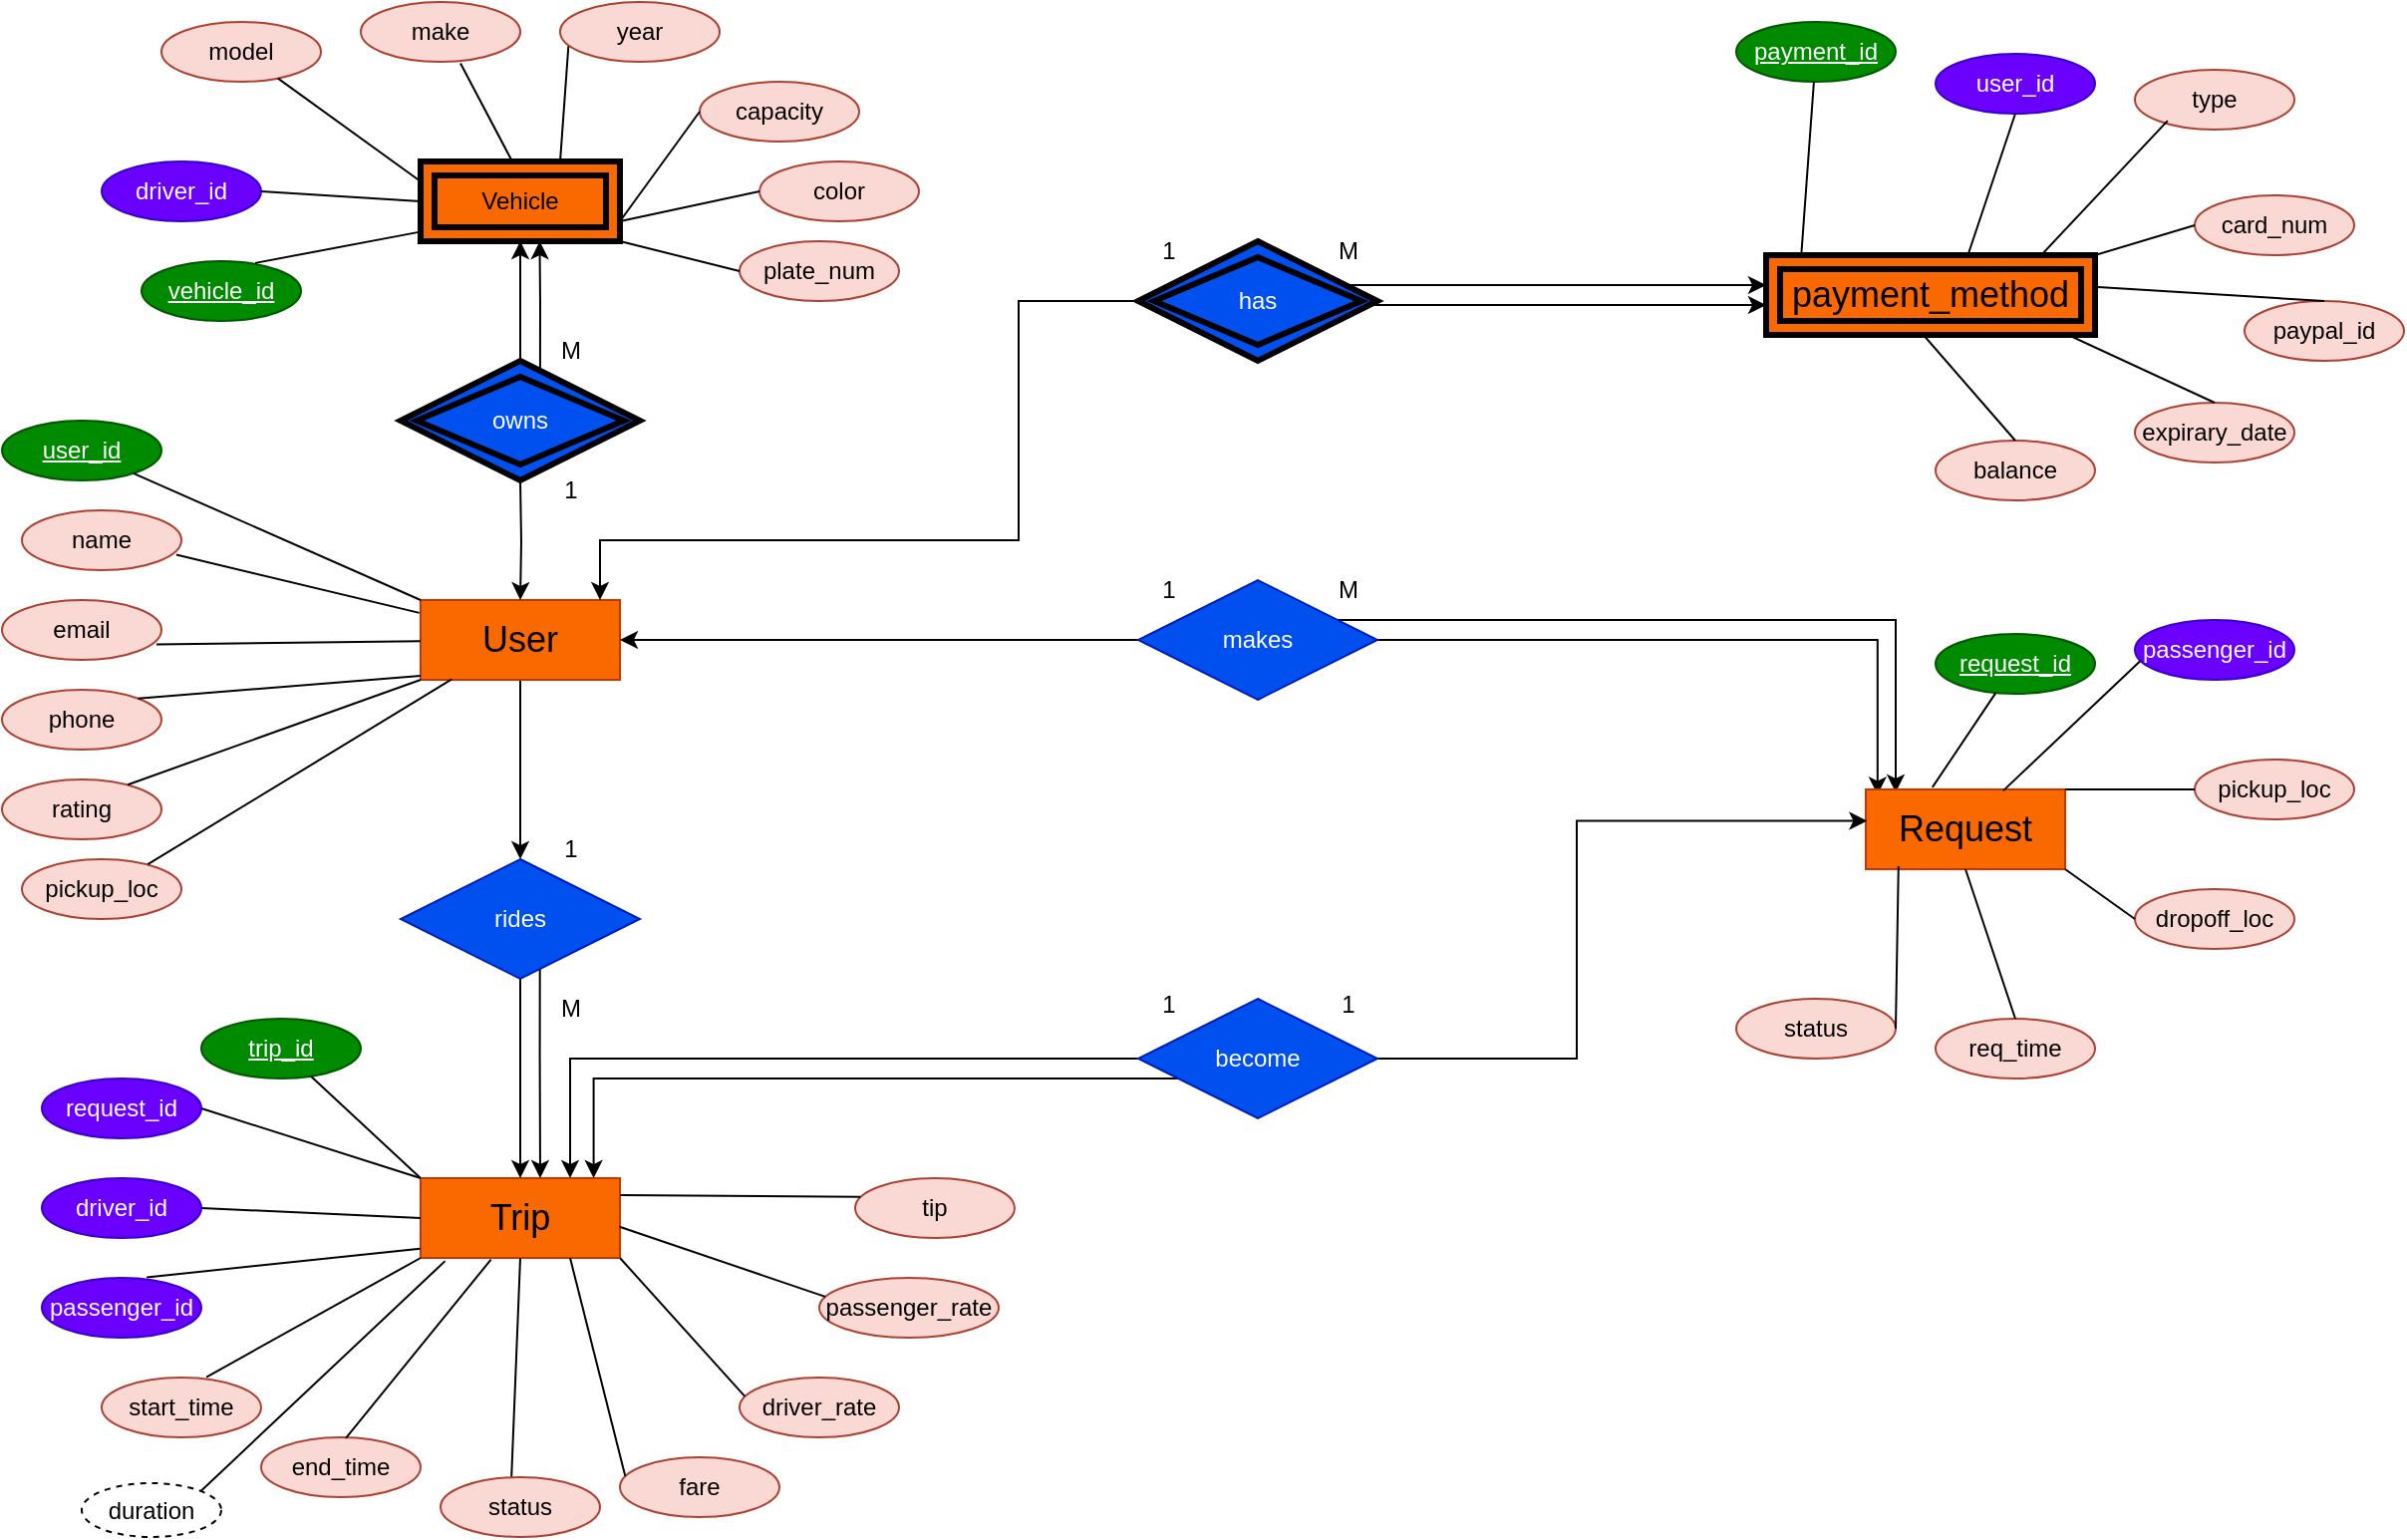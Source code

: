 <mxfile version="24.7.16">
  <diagram name="Page-1" id="pRY9gDPAIW1HL_MmCrdl">
    <mxGraphModel dx="1603" dy="817" grid="1" gridSize="10" guides="1" tooltips="1" connect="1" arrows="1" fold="1" page="1" pageScale="1" pageWidth="800" pageHeight="291" background="none" math="0" shadow="0">
      <root>
        <mxCell id="0" />
        <mxCell id="1" parent="0" />
        <mxCell id="E-ZCq2n441GcUdhb2rGH-33" style="edgeStyle=orthogonalEdgeStyle;rounded=0;orthogonalLoop=1;jettySize=auto;html=1;entryX=0.5;entryY=0;entryDx=0;entryDy=0;" parent="1" source="E-ZCq2n441GcUdhb2rGH-1" edge="1">
          <mxGeometry relative="1" as="geometry">
            <mxPoint x="300" y="520" as="targetPoint" />
          </mxGeometry>
        </mxCell>
        <mxCell id="E-ZCq2n441GcUdhb2rGH-1" value="&lt;font style=&quot;font-size: 18px;&quot;&gt;User&lt;/font&gt;" style="whiteSpace=wrap;html=1;align=center;fillColor=#fa6800;fontColor=#000000;strokeColor=#C73500;" parent="1" vertex="1">
          <mxGeometry x="250" y="390" width="100" height="40" as="geometry" />
        </mxCell>
        <mxCell id="E-ZCq2n441GcUdhb2rGH-6" value="&lt;font style=&quot;font-size: 18px;&quot;&gt;Trip&lt;/font&gt;" style="whiteSpace=wrap;html=1;align=center;fillColor=#fa6800;fontColor=#000000;strokeColor=#C73500;" parent="1" vertex="1">
          <mxGeometry x="250" y="680" width="100" height="40" as="geometry" />
        </mxCell>
        <mxCell id="E-ZCq2n441GcUdhb2rGH-13" style="edgeStyle=orthogonalEdgeStyle;rounded=0;orthogonalLoop=1;jettySize=auto;html=1;exitX=1;exitY=0.5;exitDx=0;exitDy=0;entryX=0.059;entryY=0.933;entryDx=0;entryDy=0;entryPerimeter=0;" parent="1" edge="1" target="E-ZCq2n441GcUdhb2rGH-75" source="E-ZCq2n441GcUdhb2rGH-47">
          <mxGeometry relative="1" as="geometry">
            <mxPoint x="780" y="409.289" as="sourcePoint" />
            <mxPoint x="980" y="470" as="targetPoint" />
            <Array as="points">
              <mxPoint x="981" y="410" />
            </Array>
          </mxGeometry>
        </mxCell>
        <mxCell id="E-ZCq2n441GcUdhb2rGH-14" style="edgeStyle=orthogonalEdgeStyle;rounded=0;orthogonalLoop=1;jettySize=auto;html=1;entryX=1;entryY=0.5;entryDx=0;entryDy=0;exitX=0;exitY=0.5;exitDx=0;exitDy=0;" parent="1" source="E-ZCq2n441GcUdhb2rGH-47" target="E-ZCq2n441GcUdhb2rGH-1" edge="1">
          <mxGeometry relative="1" as="geometry">
            <mxPoint x="650" y="570" as="sourcePoint" />
            <mxPoint x="430" y="645" as="targetPoint" />
            <Array as="points">
              <mxPoint x="420" y="410" />
              <mxPoint x="420" y="410" />
            </Array>
          </mxGeometry>
        </mxCell>
        <mxCell id="E-ZCq2n441GcUdhb2rGH-21" style="edgeStyle=orthogonalEdgeStyle;rounded=0;orthogonalLoop=1;jettySize=auto;html=1;exitX=0.659;exitY=0.839;exitDx=0;exitDy=0;exitPerimeter=0;entryX=0.158;entryY=0.962;entryDx=0;entryDy=0;entryPerimeter=0;" parent="1" edge="1" target="E-ZCq2n441GcUdhb2rGH-75" source="E-ZCq2n441GcUdhb2rGH-47">
          <mxGeometry relative="1" as="geometry">
            <mxPoint x="774" y="390.0" as="sourcePoint" />
            <mxPoint x="990" y="460" as="targetPoint" />
            <Array as="points">
              <mxPoint x="689" y="400" />
              <mxPoint x="990" y="400" />
              <mxPoint x="990" y="487" />
            </Array>
          </mxGeometry>
        </mxCell>
        <mxCell id="E-ZCq2n441GcUdhb2rGH-16" value="1" style="text;html=1;align=center;verticalAlign=middle;resizable=0;points=[];autosize=1;strokeColor=none;fillColor=none;flipV=1;" parent="1" vertex="1">
          <mxGeometry x="610" y="370" width="30" height="30" as="geometry" />
        </mxCell>
        <mxCell id="E-ZCq2n441GcUdhb2rGH-18" value="M" style="text;html=1;align=center;verticalAlign=middle;resizable=0;points=[];autosize=1;strokeColor=none;fillColor=none;flipV=1;" parent="1" vertex="1">
          <mxGeometry x="700" y="370" width="30" height="30" as="geometry" />
        </mxCell>
        <mxCell id="E-ZCq2n441GcUdhb2rGH-25" style="edgeStyle=orthogonalEdgeStyle;rounded=0;orthogonalLoop=1;jettySize=auto;html=1;entryX=0.5;entryY=0;entryDx=0;entryDy=0;" parent="1" target="E-ZCq2n441GcUdhb2rGH-1" edge="1">
          <mxGeometry relative="1" as="geometry">
            <mxPoint x="300" y="330" as="sourcePoint" />
          </mxGeometry>
        </mxCell>
        <mxCell id="E-ZCq2n441GcUdhb2rGH-28" style="edgeStyle=orthogonalEdgeStyle;rounded=0;orthogonalLoop=1;jettySize=auto;html=1;entryX=0.5;entryY=1;entryDx=0;entryDy=0;exitX=0.5;exitY=0;exitDx=0;exitDy=0;" parent="1" source="E-ZCq2n441GcUdhb2rGH-44" target="E-ZCq2n441GcUdhb2rGH-43" edge="1">
          <mxGeometry relative="1" as="geometry">
            <mxPoint x="300.023" y="260.027" as="sourcePoint" />
            <mxPoint x="300" y="200" as="targetPoint" />
          </mxGeometry>
        </mxCell>
        <mxCell id="E-ZCq2n441GcUdhb2rGH-30" value="M" style="text;html=1;align=center;verticalAlign=middle;resizable=0;points=[];autosize=1;strokeColor=none;fillColor=none;" parent="1" vertex="1">
          <mxGeometry x="310" y="250" width="30" height="30" as="geometry" />
        </mxCell>
        <mxCell id="E-ZCq2n441GcUdhb2rGH-31" value="1" style="text;html=1;align=center;verticalAlign=middle;resizable=0;points=[];autosize=1;strokeColor=none;fillColor=none;" parent="1" vertex="1">
          <mxGeometry x="310" y="320" width="30" height="30" as="geometry" />
        </mxCell>
        <mxCell id="E-ZCq2n441GcUdhb2rGH-34" style="edgeStyle=orthogonalEdgeStyle;rounded=0;orthogonalLoop=1;jettySize=auto;html=1;entryX=0.5;entryY=0;entryDx=0;entryDy=0;exitX=0.5;exitY=1;exitDx=0;exitDy=0;" parent="1" source="E-ZCq2n441GcUdhb2rGH-48" target="E-ZCq2n441GcUdhb2rGH-6" edge="1">
          <mxGeometry relative="1" as="geometry">
            <mxPoint x="300" y="590" as="sourcePoint" />
          </mxGeometry>
        </mxCell>
        <mxCell id="E-ZCq2n441GcUdhb2rGH-35" style="edgeStyle=orthogonalEdgeStyle;rounded=0;orthogonalLoop=1;jettySize=auto;html=1;entryX=0.6;entryY=0;entryDx=0;entryDy=0;entryPerimeter=0;exitX=0.582;exitY=0.898;exitDx=0;exitDy=0;exitPerimeter=0;" parent="1" source="E-ZCq2n441GcUdhb2rGH-48" target="E-ZCq2n441GcUdhb2rGH-6" edge="1">
          <mxGeometry relative="1" as="geometry">
            <mxPoint x="310" y="578.333" as="sourcePoint" />
            <Array as="points">
              <mxPoint x="310" y="620" />
            </Array>
          </mxGeometry>
        </mxCell>
        <mxCell id="E-ZCq2n441GcUdhb2rGH-36" value="M" style="text;html=1;align=center;verticalAlign=middle;resizable=0;points=[];autosize=1;strokeColor=none;fillColor=none;" parent="1" vertex="1">
          <mxGeometry x="310" y="580" width="30" height="30" as="geometry" />
        </mxCell>
        <mxCell id="E-ZCq2n441GcUdhb2rGH-37" value="1" style="text;html=1;align=center;verticalAlign=middle;resizable=0;points=[];autosize=1;strokeColor=none;fillColor=none;" parent="1" vertex="1">
          <mxGeometry x="310" y="500" width="30" height="30" as="geometry" />
        </mxCell>
        <mxCell id="E-ZCq2n441GcUdhb2rGH-43" value="Vehicle" style="shape=ext;margin=3;double=1;whiteSpace=wrap;html=1;align=center;fillColor=#fa6800;fontColor=#000000;strokeColor=#000000;strokeWidth=3;" parent="1" vertex="1">
          <mxGeometry x="250" y="170" width="100" height="40" as="geometry" />
        </mxCell>
        <mxCell id="E-ZCq2n441GcUdhb2rGH-44" value="owns" style="shape=rhombus;double=1;perimeter=rhombusPerimeter;whiteSpace=wrap;html=1;align=center;fillColor=#0050ef;strokeColor=#000000;fontColor=#ffffff;strokeWidth=3;" parent="1" vertex="1">
          <mxGeometry x="240" y="270" width="120" height="60" as="geometry" />
        </mxCell>
        <mxCell id="E-ZCq2n441GcUdhb2rGH-46" style="edgeStyle=orthogonalEdgeStyle;rounded=0;orthogonalLoop=1;jettySize=auto;html=1;entryX=0.5;entryY=1;entryDx=0;entryDy=0;exitX=0.583;exitY=0.088;exitDx=0;exitDy=0;exitPerimeter=0;" parent="1" source="E-ZCq2n441GcUdhb2rGH-44" edge="1">
          <mxGeometry relative="1" as="geometry">
            <mxPoint x="309.73" y="270" as="sourcePoint" />
            <mxPoint x="309.73" y="210" as="targetPoint" />
          </mxGeometry>
        </mxCell>
        <mxCell id="E-ZCq2n441GcUdhb2rGH-47" value="makes" style="shape=rhombus;perimeter=rhombusPerimeter;whiteSpace=wrap;html=1;align=center;fillColor=#0050ef;strokeColor=#001DBC;fontColor=#ffffff;flipV=1;" parent="1" vertex="1">
          <mxGeometry x="610" y="380" width="120" height="60" as="geometry" />
        </mxCell>
        <mxCell id="E-ZCq2n441GcUdhb2rGH-48" value="rides" style="shape=rhombus;perimeter=rhombusPerimeter;whiteSpace=wrap;html=1;align=center;fillColor=#0050ef;strokeColor=#001DBC;fontColor=#ffffff;" parent="1" vertex="1">
          <mxGeometry x="240" y="520" width="120" height="60" as="geometry" />
        </mxCell>
        <mxCell id="E-ZCq2n441GcUdhb2rGH-54" value="passenger_id" style="ellipse;whiteSpace=wrap;html=1;align=center;fillColor=#6a00ff;strokeColor=#3700CC;fontColor=#ffffff;" parent="1" vertex="1">
          <mxGeometry x="60" y="730" width="80" height="30" as="geometry" />
        </mxCell>
        <mxCell id="E-ZCq2n441GcUdhb2rGH-55" value="driver_id" style="ellipse;whiteSpace=wrap;html=1;align=center;fillColor=#6a00ff;strokeColor=#3700CC;fontColor=#ffffff;" parent="1" vertex="1">
          <mxGeometry x="60" y="680" width="80" height="30" as="geometry" />
        </mxCell>
        <mxCell id="E-ZCq2n441GcUdhb2rGH-56" value="&lt;u&gt;trip_id&lt;/u&gt;" style="ellipse;whiteSpace=wrap;html=1;align=center;fillColor=#008a00;strokeColor=#005700;fontColor=#ffffff;" parent="1" vertex="1">
          <mxGeometry x="140" y="600" width="80" height="30" as="geometry" />
        </mxCell>
        <mxCell id="E-ZCq2n441GcUdhb2rGH-61" value="" style="endArrow=none;html=1;rounded=0;entryX=0;entryY=0;entryDx=0;entryDy=0;" parent="1" source="E-ZCq2n441GcUdhb2rGH-56" target="E-ZCq2n441GcUdhb2rGH-6" edge="1">
          <mxGeometry width="50" height="50" relative="1" as="geometry">
            <mxPoint x="200" y="740" as="sourcePoint" />
            <mxPoint x="250" y="690" as="targetPoint" />
          </mxGeometry>
        </mxCell>
        <mxCell id="E-ZCq2n441GcUdhb2rGH-62" value="" style="endArrow=none;html=1;rounded=0;exitX=1;exitY=0.5;exitDx=0;exitDy=0;" parent="1" source="E-ZCq2n441GcUdhb2rGH-55" edge="1">
          <mxGeometry width="50" height="50" relative="1" as="geometry">
            <mxPoint x="197" y="710" as="sourcePoint" />
            <mxPoint x="250" y="700" as="targetPoint" />
          </mxGeometry>
        </mxCell>
        <mxCell id="E-ZCq2n441GcUdhb2rGH-63" value="" style="endArrow=none;html=1;rounded=0;exitX=0.657;exitY=-0.008;exitDx=0;exitDy=0;entryX=-0.003;entryY=0.883;entryDx=0;entryDy=0;entryPerimeter=0;exitPerimeter=0;" parent="1" source="E-ZCq2n441GcUdhb2rGH-54" target="E-ZCq2n441GcUdhb2rGH-6" edge="1">
          <mxGeometry width="50" height="50" relative="1" as="geometry">
            <mxPoint x="200" y="775" as="sourcePoint" />
            <mxPoint x="260" y="710" as="targetPoint" />
          </mxGeometry>
        </mxCell>
        <mxCell id="E-ZCq2n441GcUdhb2rGH-64" value="start_time" style="ellipse;whiteSpace=wrap;html=1;align=center;fillColor=#fad9d5;strokeColor=#ae4132;" parent="1" vertex="1">
          <mxGeometry x="90" y="780" width="80" height="30" as="geometry" />
        </mxCell>
        <mxCell id="E-ZCq2n441GcUdhb2rGH-65" value="" style="endArrow=none;html=1;rounded=0;exitX=0.657;exitY=-0.008;exitDx=0;exitDy=0;entryX=0;entryY=1;entryDx=0;entryDy=0;exitPerimeter=0;" parent="1" source="E-ZCq2n441GcUdhb2rGH-64" target="E-ZCq2n441GcUdhb2rGH-6" edge="1">
          <mxGeometry width="50" height="50" relative="1" as="geometry">
            <mxPoint x="280" y="780" as="sourcePoint" />
            <mxPoint x="330" y="720" as="targetPoint" />
          </mxGeometry>
        </mxCell>
        <mxCell id="E-ZCq2n441GcUdhb2rGH-66" value="end_time" style="ellipse;whiteSpace=wrap;html=1;align=center;fillColor=#fad9d5;strokeColor=#ae4132;" parent="1" vertex="1">
          <mxGeometry x="170" y="810" width="80" height="30" as="geometry" />
        </mxCell>
        <mxCell id="E-ZCq2n441GcUdhb2rGH-67" value="" style="endArrow=none;html=1;rounded=0;entryX=0.353;entryY=1.02;entryDx=0;entryDy=0;entryPerimeter=0;exitX=0.531;exitY=0.016;exitDx=0;exitDy=0;exitPerimeter=0;" parent="1" source="E-ZCq2n441GcUdhb2rGH-66" target="E-ZCq2n441GcUdhb2rGH-6" edge="1">
          <mxGeometry width="50" height="50" relative="1" as="geometry">
            <mxPoint x="380" y="810" as="sourcePoint" />
            <mxPoint x="430" y="715" as="targetPoint" />
          </mxGeometry>
        </mxCell>
        <mxCell id="E-ZCq2n441GcUdhb2rGH-71" value="status" style="ellipse;whiteSpace=wrap;html=1;align=center;fillColor=#fad9d5;strokeColor=#ae4132;" parent="1" vertex="1">
          <mxGeometry x="260" y="830" width="80" height="30" as="geometry" />
        </mxCell>
        <mxCell id="E-ZCq2n441GcUdhb2rGH-72" value="" style="endArrow=none;html=1;rounded=0;exitX=0.445;exitY=-0.008;exitDx=0;exitDy=0;entryX=0.5;entryY=1;entryDx=0;entryDy=0;exitPerimeter=0;" parent="1" source="E-ZCq2n441GcUdhb2rGH-71" target="E-ZCq2n441GcUdhb2rGH-6" edge="1">
          <mxGeometry width="50" height="50" relative="1" as="geometry">
            <mxPoint x="450" y="725" as="sourcePoint" />
            <mxPoint x="405" y="670" as="targetPoint" />
          </mxGeometry>
        </mxCell>
        <mxCell id="E-ZCq2n441GcUdhb2rGH-73" value="fare" style="ellipse;whiteSpace=wrap;html=1;align=center;fillColor=#fad9d5;strokeColor=#ae4132;" parent="1" vertex="1">
          <mxGeometry x="350" y="820" width="80" height="30" as="geometry" />
        </mxCell>
        <mxCell id="E-ZCq2n441GcUdhb2rGH-74" value="" style="endArrow=none;html=1;rounded=0;exitX=0.033;exitY=0.314;exitDx=0;exitDy=0;entryX=0.75;entryY=1;entryDx=0;entryDy=0;exitPerimeter=0;" parent="1" source="E-ZCq2n441GcUdhb2rGH-73" target="E-ZCq2n441GcUdhb2rGH-6" edge="1">
          <mxGeometry width="50" height="50" relative="1" as="geometry">
            <mxPoint x="490" y="665" as="sourcePoint" />
            <mxPoint x="390" y="640" as="targetPoint" />
          </mxGeometry>
        </mxCell>
        <mxCell id="E-ZCq2n441GcUdhb2rGH-75" value="&lt;span style=&quot;font-size: 18px;&quot;&gt;Request&lt;/span&gt;" style="whiteSpace=wrap;html=1;align=center;fillColor=#fa6800;fontColor=#000000;strokeColor=#C73500;flipV=1;" parent="1" vertex="1">
          <mxGeometry x="975" y="485" width="100" height="40" as="geometry" />
        </mxCell>
        <mxCell id="E-ZCq2n441GcUdhb2rGH-76" value="req_time" style="ellipse;whiteSpace=wrap;html=1;align=center;fillColor=#fad9d5;strokeColor=#ae4132;flipV=1;" parent="1" vertex="1">
          <mxGeometry x="1010" y="600" width="80" height="30" as="geometry" />
        </mxCell>
        <mxCell id="E-ZCq2n441GcUdhb2rGH-77" value="status" style="ellipse;whiteSpace=wrap;html=1;align=center;fillColor=#fad9d5;strokeColor=#ae4132;flipV=1;" parent="1" vertex="1">
          <mxGeometry x="910" y="590" width="80" height="30" as="geometry" />
        </mxCell>
        <mxCell id="E-ZCq2n441GcUdhb2rGH-78" value="&lt;u&gt;request_id&lt;/u&gt;" style="ellipse;whiteSpace=wrap;html=1;align=center;fillColor=#008a00;fontColor=#ffffff;strokeColor=#005700;flipV=1;" parent="1" vertex="1">
          <mxGeometry x="1010" y="407" width="80" height="30" as="geometry" />
        </mxCell>
        <mxCell id="E-ZCq2n441GcUdhb2rGH-79" value="" style="endArrow=none;html=1;rounded=0;entryX=0.334;entryY=1.026;entryDx=0;entryDy=0;entryPerimeter=0;" parent="1" source="E-ZCq2n441GcUdhb2rGH-78" target="E-ZCq2n441GcUdhb2rGH-75" edge="1">
          <mxGeometry width="50" height="50" relative="1" as="geometry">
            <mxPoint x="925" y="339.592" as="sourcePoint" />
            <mxPoint x="975" y="389.592" as="targetPoint" />
          </mxGeometry>
        </mxCell>
        <mxCell id="E-ZCq2n441GcUdhb2rGH-80" value="" style="endArrow=none;html=1;rounded=0;exitX=1;exitY=0.5;exitDx=0;exitDy=0;entryX=0.164;entryY=0.038;entryDx=0;entryDy=0;entryPerimeter=0;" parent="1" source="E-ZCq2n441GcUdhb2rGH-77" target="E-ZCq2n441GcUdhb2rGH-75" edge="1">
          <mxGeometry width="50" height="50" relative="1" as="geometry">
            <mxPoint x="922" y="605.52" as="sourcePoint" />
            <mxPoint x="1000" y="520" as="targetPoint" />
            <Array as="points" />
          </mxGeometry>
        </mxCell>
        <mxCell id="E-ZCq2n441GcUdhb2rGH-81" value="" style="endArrow=none;html=1;rounded=0;exitX=0.5;exitY=0;exitDx=0;exitDy=0;entryX=0.5;entryY=1;entryDx=0;entryDy=0;" parent="1" source="E-ZCq2n441GcUdhb2rGH-76" target="E-ZCq2n441GcUdhb2rGH-75" edge="1">
          <mxGeometry width="50" height="50" relative="1" as="geometry">
            <mxPoint x="925" y="534.76" as="sourcePoint" />
            <mxPoint x="985" y="599.76" as="targetPoint" />
          </mxGeometry>
        </mxCell>
        <mxCell id="E-ZCq2n441GcUdhb2rGH-82" value="dropoff_loc" style="ellipse;whiteSpace=wrap;html=1;align=center;fillColor=#fad9d5;strokeColor=#ae4132;flipV=1;" parent="1" vertex="1">
          <mxGeometry x="1110" y="535" width="80" height="30" as="geometry" />
        </mxCell>
        <mxCell id="E-ZCq2n441GcUdhb2rGH-83" value="" style="endArrow=none;html=1;rounded=0;exitX=0;exitY=0.5;exitDx=0;exitDy=0;entryX=1;entryY=1;entryDx=0;entryDy=0;" parent="1" source="E-ZCq2n441GcUdhb2rGH-82" target="E-ZCq2n441GcUdhb2rGH-75" edge="1">
          <mxGeometry width="50" height="50" relative="1" as="geometry">
            <mxPoint x="1005" y="477.48" as="sourcePoint" />
            <mxPoint x="1055" y="537.48" as="targetPoint" />
          </mxGeometry>
        </mxCell>
        <mxCell id="E-ZCq2n441GcUdhb2rGH-84" value="pickup_loc" style="ellipse;whiteSpace=wrap;html=1;align=center;fillColor=#fad9d5;strokeColor=#ae4132;flipV=1;" parent="1" vertex="1">
          <mxGeometry x="1140" y="470" width="80" height="30" as="geometry" />
        </mxCell>
        <mxCell id="E-ZCq2n441GcUdhb2rGH-85" value="" style="endArrow=none;html=1;rounded=0;exitX=0;exitY=0.5;exitDx=0;exitDy=0;entryX=1;entryY=0;entryDx=0;entryDy=0;" parent="1" source="E-ZCq2n441GcUdhb2rGH-84" target="E-ZCq2n441GcUdhb2rGH-75" edge="1">
          <mxGeometry width="50" height="50" relative="1" as="geometry">
            <mxPoint x="1105" y="366.16" as="sourcePoint" />
            <mxPoint x="1070" y="490" as="targetPoint" />
          </mxGeometry>
        </mxCell>
        <mxCell id="E-ZCq2n441GcUdhb2rGH-87" value="passenger_id" style="ellipse;whiteSpace=wrap;html=1;align=center;fillColor=#6a00ff;strokeColor=#3700CC;fontColor=#ffffff;flipV=1;" parent="1" vertex="1">
          <mxGeometry x="1110" y="400" width="80" height="30" as="geometry" />
        </mxCell>
        <mxCell id="E-ZCq2n441GcUdhb2rGH-88" value="" style="endArrow=none;html=1;rounded=0;exitX=0.033;exitY=0.314;exitDx=0;exitDy=0;entryX=0.689;entryY=0.983;entryDx=0;entryDy=0;exitPerimeter=0;entryPerimeter=0;" parent="1" source="E-ZCq2n441GcUdhb2rGH-87" target="E-ZCq2n441GcUdhb2rGH-75" edge="1">
          <mxGeometry width="50" height="50" relative="1" as="geometry">
            <mxPoint x="1215" y="401.62" as="sourcePoint" />
            <mxPoint x="1115" y="426.62" as="targetPoint" />
          </mxGeometry>
        </mxCell>
        <mxCell id="E-ZCq2n441GcUdhb2rGH-90" value="&lt;u&gt;vehicle_id&lt;/u&gt;" style="ellipse;whiteSpace=wrap;html=1;align=center;fillColor=#008a00;strokeColor=#005700;fontColor=#ffffff;" parent="1" vertex="1">
          <mxGeometry x="110" y="220" width="80" height="30" as="geometry" />
        </mxCell>
        <mxCell id="E-ZCq2n441GcUdhb2rGH-91" value="driver_id" style="ellipse;whiteSpace=wrap;html=1;align=center;fillColor=#6a00ff;strokeColor=#3700CC;fontColor=#ffffff;" parent="1" vertex="1">
          <mxGeometry x="90" y="170" width="80" height="30" as="geometry" />
        </mxCell>
        <mxCell id="E-ZCq2n441GcUdhb2rGH-92" value="model" style="ellipse;whiteSpace=wrap;html=1;align=center;fillColor=#fad9d5;strokeColor=#ae4132;" parent="1" vertex="1">
          <mxGeometry x="120" y="100" width="80" height="30" as="geometry" />
        </mxCell>
        <mxCell id="E-ZCq2n441GcUdhb2rGH-93" value="" style="endArrow=none;html=1;rounded=0;" parent="1" source="E-ZCq2n441GcUdhb2rGH-92" edge="1">
          <mxGeometry width="50" height="50" relative="1" as="geometry">
            <mxPoint x="200" y="230" as="sourcePoint" />
            <mxPoint x="250" y="180" as="targetPoint" />
          </mxGeometry>
        </mxCell>
        <mxCell id="E-ZCq2n441GcUdhb2rGH-94" value="" style="endArrow=none;html=1;rounded=0;exitX=1;exitY=0.5;exitDx=0;exitDy=0;" parent="1" source="E-ZCq2n441GcUdhb2rGH-91" edge="1">
          <mxGeometry width="50" height="50" relative="1" as="geometry">
            <mxPoint x="197" y="200" as="sourcePoint" />
            <mxPoint x="250" y="190" as="targetPoint" />
          </mxGeometry>
        </mxCell>
        <mxCell id="E-ZCq2n441GcUdhb2rGH-95" value="" style="endArrow=none;html=1;rounded=0;exitX=0.713;exitY=0.031;exitDx=0;exitDy=0;entryX=-0.003;entryY=0.883;entryDx=0;entryDy=0;entryPerimeter=0;exitPerimeter=0;" parent="1" source="E-ZCq2n441GcUdhb2rGH-90" edge="1">
          <mxGeometry width="50" height="50" relative="1" as="geometry">
            <mxPoint x="200" y="265" as="sourcePoint" />
            <mxPoint x="249.7" y="205.32" as="targetPoint" />
          </mxGeometry>
        </mxCell>
        <mxCell id="E-ZCq2n441GcUdhb2rGH-96" value="make" style="ellipse;whiteSpace=wrap;html=1;align=center;fillColor=#fad9d5;strokeColor=#ae4132;" parent="1" vertex="1">
          <mxGeometry x="220" y="90" width="80" height="30" as="geometry" />
        </mxCell>
        <mxCell id="E-ZCq2n441GcUdhb2rGH-97" value="" style="endArrow=none;html=1;rounded=0;entryX=0.457;entryY=-0.013;entryDx=0;entryDy=0;exitX=0.625;exitY=1.025;exitDx=0;exitDy=0;exitPerimeter=0;entryPerimeter=0;" parent="1" source="E-ZCq2n441GcUdhb2rGH-96" target="E-ZCq2n441GcUdhb2rGH-43" edge="1">
          <mxGeometry width="50" height="50" relative="1" as="geometry">
            <mxPoint x="313" y="90" as="sourcePoint" />
            <mxPoint x="300" y="210" as="targetPoint" />
          </mxGeometry>
        </mxCell>
        <mxCell id="E-ZCq2n441GcUdhb2rGH-98" value="capacity" style="ellipse;whiteSpace=wrap;html=1;align=center;fillColor=#fad9d5;strokeColor=#ae4132;" parent="1" vertex="1">
          <mxGeometry x="390" y="130" width="80" height="30" as="geometry" />
        </mxCell>
        <mxCell id="E-ZCq2n441GcUdhb2rGH-99" value="" style="endArrow=none;html=1;rounded=0;entryX=1;entryY=0.75;entryDx=0;entryDy=0;exitX=0;exitY=0.5;exitDx=0;exitDy=0;" parent="1" source="E-ZCq2n441GcUdhb2rGH-98" target="E-ZCq2n441GcUdhb2rGH-43" edge="1">
          <mxGeometry width="50" height="50" relative="1" as="geometry">
            <mxPoint x="380" y="300" as="sourcePoint" />
            <mxPoint x="334.5" y="210.12" as="targetPoint" />
          </mxGeometry>
        </mxCell>
        <mxCell id="E-ZCq2n441GcUdhb2rGH-101" value="year" style="ellipse;whiteSpace=wrap;html=1;align=center;fillColor=#fad9d5;strokeColor=#ae4132;" parent="1" vertex="1">
          <mxGeometry x="320" y="90" width="80" height="30" as="geometry" />
        </mxCell>
        <mxCell id="E-ZCq2n441GcUdhb2rGH-102" value="" style="endArrow=none;html=1;rounded=0;exitX=0.052;exitY=0.74;exitDx=0;exitDy=0;entryX=0.7;entryY=0.001;entryDx=0;entryDy=0;exitPerimeter=0;entryPerimeter=0;" parent="1" source="E-ZCq2n441GcUdhb2rGH-101" target="E-ZCq2n441GcUdhb2rGH-43" edge="1">
          <mxGeometry width="50" height="50" relative="1" as="geometry">
            <mxPoint x="490" y="155" as="sourcePoint" />
            <mxPoint x="350.5" y="182.96" as="targetPoint" />
          </mxGeometry>
        </mxCell>
        <mxCell id="E-ZCq2n441GcUdhb2rGH-103" value="color" style="ellipse;whiteSpace=wrap;html=1;align=center;fillColor=#fad9d5;strokeColor=#ae4132;" parent="1" vertex="1">
          <mxGeometry x="420" y="170" width="80" height="30" as="geometry" />
        </mxCell>
        <mxCell id="E-ZCq2n441GcUdhb2rGH-104" value="" style="endArrow=none;html=1;rounded=0;entryX=1;entryY=0.75;entryDx=0;entryDy=0;exitX=0;exitY=0.5;exitDx=0;exitDy=0;" parent="1" source="E-ZCq2n441GcUdhb2rGH-103" target="E-ZCq2n441GcUdhb2rGH-43" edge="1">
          <mxGeometry width="50" height="50" relative="1" as="geometry">
            <mxPoint x="390" y="330" as="sourcePoint" />
            <mxPoint x="360" y="230" as="targetPoint" />
          </mxGeometry>
        </mxCell>
        <mxCell id="E-ZCq2n441GcUdhb2rGH-105" value="plate_num" style="ellipse;whiteSpace=wrap;html=1;align=center;fillColor=#fad9d5;strokeColor=#ae4132;" parent="1" vertex="1">
          <mxGeometry x="410" y="210" width="80" height="30" as="geometry" />
        </mxCell>
        <mxCell id="E-ZCq2n441GcUdhb2rGH-106" value="" style="endArrow=none;html=1;rounded=0;entryX=1;entryY=1;entryDx=0;entryDy=0;exitX=0;exitY=0.5;exitDx=0;exitDy=0;" parent="1" source="E-ZCq2n441GcUdhb2rGH-105" target="E-ZCq2n441GcUdhb2rGH-43" edge="1">
          <mxGeometry width="50" height="50" relative="1" as="geometry">
            <mxPoint x="380" y="370" as="sourcePoint" />
            <mxPoint x="340" y="240" as="targetPoint" />
          </mxGeometry>
        </mxCell>
        <mxCell id="E-ZCq2n441GcUdhb2rGH-127" value="&lt;u&gt;user_id&lt;/u&gt;" style="ellipse;whiteSpace=wrap;html=1;align=center;fillColor=#008a00;fontColor=#ffffff;strokeColor=#005700;" parent="1" vertex="1">
          <mxGeometry x="40" y="300" width="80" height="30" as="geometry" />
        </mxCell>
        <mxCell id="E-ZCq2n441GcUdhb2rGH-128" value="" style="endArrow=none;html=1;rounded=0;entryX=0;entryY=0;entryDx=0;entryDy=0;" parent="1" source="E-ZCq2n441GcUdhb2rGH-127" target="E-ZCq2n441GcUdhb2rGH-1" edge="1">
          <mxGeometry width="50" height="50" relative="1" as="geometry">
            <mxPoint x="-50" y="445" as="sourcePoint" />
            <mxPoint x="30" y="385" as="targetPoint" />
          </mxGeometry>
        </mxCell>
        <mxCell id="E-ZCq2n441GcUdhb2rGH-129" value="name" style="ellipse;whiteSpace=wrap;html=1;align=center;fillColor=#fad9d5;strokeColor=#ae4132;" parent="1" vertex="1">
          <mxGeometry x="50" y="345" width="80" height="30" as="geometry" />
        </mxCell>
        <mxCell id="E-ZCq2n441GcUdhb2rGH-130" value="" style="endArrow=none;html=1;rounded=0;entryX=-0.006;entryY=0.161;entryDx=0;entryDy=0;exitX=0.968;exitY=0.743;exitDx=0;exitDy=0;exitPerimeter=0;entryPerimeter=0;" parent="1" source="E-ZCq2n441GcUdhb2rGH-129" target="E-ZCq2n441GcUdhb2rGH-1" edge="1">
          <mxGeometry width="50" height="50" relative="1" as="geometry">
            <mxPoint x="130" y="515" as="sourcePoint" />
            <mxPoint x="101" y="401" as="targetPoint" />
          </mxGeometry>
        </mxCell>
        <mxCell id="E-ZCq2n441GcUdhb2rGH-131" value="email" style="ellipse;whiteSpace=wrap;html=1;align=center;fillColor=#fad9d5;strokeColor=#ae4132;" parent="1" vertex="1">
          <mxGeometry x="40" y="390" width="80" height="30" as="geometry" />
        </mxCell>
        <mxCell id="E-ZCq2n441GcUdhb2rGH-132" value="" style="endArrow=none;html=1;rounded=0;exitX=0.968;exitY=0.743;exitDx=0;exitDy=0;exitPerimeter=0;" parent="1" source="E-ZCq2n441GcUdhb2rGH-131" target="E-ZCq2n441GcUdhb2rGH-1" edge="1">
          <mxGeometry width="50" height="50" relative="1" as="geometry">
            <mxPoint x="131" y="530" as="sourcePoint" />
            <mxPoint x="250" y="411" as="targetPoint" />
          </mxGeometry>
        </mxCell>
        <mxCell id="E-ZCq2n441GcUdhb2rGH-133" value="phone" style="ellipse;whiteSpace=wrap;html=1;align=center;fillColor=#fad9d5;strokeColor=#ae4132;" parent="1" vertex="1">
          <mxGeometry x="40" y="435" width="80" height="30" as="geometry" />
        </mxCell>
        <mxCell id="E-ZCq2n441GcUdhb2rGH-134" value="" style="endArrow=none;html=1;rounded=0;exitX=1;exitY=0;exitDx=0;exitDy=0;" parent="1" source="E-ZCq2n441GcUdhb2rGH-133" edge="1">
          <mxGeometry width="50" height="50" relative="1" as="geometry">
            <mxPoint x="131" y="545" as="sourcePoint" />
            <mxPoint x="250" y="428" as="targetPoint" />
          </mxGeometry>
        </mxCell>
        <mxCell id="E-ZCq2n441GcUdhb2rGH-135" value="rating" style="ellipse;whiteSpace=wrap;html=1;align=center;fillColor=#fad9d5;strokeColor=#ae4132;" parent="1" vertex="1">
          <mxGeometry x="40" y="480" width="80" height="30" as="geometry" />
        </mxCell>
        <mxCell id="E-ZCq2n441GcUdhb2rGH-136" value="" style="endArrow=none;html=1;rounded=0;exitX=0.789;exitY=0.087;exitDx=0;exitDy=0;exitPerimeter=0;entryX=0;entryY=1;entryDx=0;entryDy=0;" parent="1" source="E-ZCq2n441GcUdhb2rGH-135" target="E-ZCq2n441GcUdhb2rGH-1" edge="1">
          <mxGeometry width="50" height="50" relative="1" as="geometry">
            <mxPoint x="161" y="580" as="sourcePoint" />
            <mxPoint x="280" y="463" as="targetPoint" />
          </mxGeometry>
        </mxCell>
        <mxCell id="E-ZCq2n441GcUdhb2rGH-137" value="pickup_loc" style="ellipse;whiteSpace=wrap;html=1;align=center;fillColor=#fad9d5;strokeColor=#ae4132;" parent="1" vertex="1">
          <mxGeometry x="50" y="520" width="80" height="30" as="geometry" />
        </mxCell>
        <mxCell id="E-ZCq2n441GcUdhb2rGH-138" value="" style="endArrow=none;html=1;rounded=0;exitX=0.789;exitY=0.087;exitDx=0;exitDy=0;exitPerimeter=0;entryX=0.157;entryY=0.993;entryDx=0;entryDy=0;entryPerimeter=0;" parent="1" source="E-ZCq2n441GcUdhb2rGH-137" target="E-ZCq2n441GcUdhb2rGH-1" edge="1">
          <mxGeometry width="50" height="50" relative="1" as="geometry">
            <mxPoint x="171" y="590" as="sourcePoint" />
            <mxPoint x="260" y="440" as="targetPoint" />
          </mxGeometry>
        </mxCell>
        <mxCell id="E-ZCq2n441GcUdhb2rGH-182" value="driver_rate" style="ellipse;whiteSpace=wrap;html=1;align=center;fillColor=#fad9d5;strokeColor=#ae4132;" parent="1" vertex="1">
          <mxGeometry x="410" y="780" width="80" height="30" as="geometry" />
        </mxCell>
        <mxCell id="E-ZCq2n441GcUdhb2rGH-183" value="" style="endArrow=none;html=1;rounded=0;exitX=0.033;exitY=0.314;exitDx=0;exitDy=0;entryX=1;entryY=1;entryDx=0;entryDy=0;exitPerimeter=0;" parent="1" source="E-ZCq2n441GcUdhb2rGH-182" target="E-ZCq2n441GcUdhb2rGH-6" edge="1">
          <mxGeometry width="50" height="50" relative="1" as="geometry">
            <mxPoint x="500" y="675" as="sourcePoint" />
            <mxPoint x="335" y="730" as="targetPoint" />
          </mxGeometry>
        </mxCell>
        <mxCell id="E-ZCq2n441GcUdhb2rGH-184" value="passenger_rate" style="ellipse;whiteSpace=wrap;html=1;align=center;fillColor=#fad9d5;strokeColor=#ae4132;" parent="1" vertex="1">
          <mxGeometry x="450" y="730" width="90" height="30" as="geometry" />
        </mxCell>
        <mxCell id="E-ZCq2n441GcUdhb2rGH-185" value="" style="endArrow=none;html=1;rounded=0;exitX=0.033;exitY=0.314;exitDx=0;exitDy=0;entryX=0.998;entryY=0.609;entryDx=0;entryDy=0;exitPerimeter=0;entryPerimeter=0;" parent="1" source="E-ZCq2n441GcUdhb2rGH-184" target="E-ZCq2n441GcUdhb2rGH-6" edge="1">
          <mxGeometry width="50" height="50" relative="1" as="geometry">
            <mxPoint x="540" y="625" as="sourcePoint" />
            <mxPoint x="390" y="670" as="targetPoint" />
          </mxGeometry>
        </mxCell>
        <mxCell id="E-ZCq2n441GcUdhb2rGH-186" value="tip" style="ellipse;whiteSpace=wrap;html=1;align=center;fillColor=#fad9d5;strokeColor=#ae4132;" parent="1" vertex="1">
          <mxGeometry x="468" y="680" width="80" height="30" as="geometry" />
        </mxCell>
        <mxCell id="E-ZCq2n441GcUdhb2rGH-187" value="" style="endArrow=none;html=1;rounded=0;exitX=0.033;exitY=0.314;exitDx=0;exitDy=0;entryX=1.001;entryY=0.213;entryDx=0;entryDy=0;exitPerimeter=0;entryPerimeter=0;" parent="1" source="E-ZCq2n441GcUdhb2rGH-186" target="E-ZCq2n441GcUdhb2rGH-6" edge="1">
          <mxGeometry width="50" height="50" relative="1" as="geometry">
            <mxPoint x="558" y="575" as="sourcePoint" />
            <mxPoint x="372" y="655" as="targetPoint" />
          </mxGeometry>
        </mxCell>
        <mxCell id="E-ZCq2n441GcUdhb2rGH-190" value="" style="endArrow=none;html=1;rounded=0;entryX=0.123;entryY=1.039;entryDx=0;entryDy=0;entryPerimeter=0;exitX=1;exitY=0;exitDx=0;exitDy=0;" parent="1" source="E-ZCq2n441GcUdhb2rGH-191" target="E-ZCq2n441GcUdhb2rGH-6" edge="1">
          <mxGeometry width="50" height="50" relative="1" as="geometry">
            <mxPoint x="140" y="840" as="sourcePoint" />
            <mxPoint x="260" y="730" as="targetPoint" />
          </mxGeometry>
        </mxCell>
        <mxCell id="E-ZCq2n441GcUdhb2rGH-191" value="duration" style="ellipse;whiteSpace=wrap;html=1;align=center;dashed=1;fillColor=none;" parent="1" vertex="1">
          <mxGeometry x="80" y="833" width="70" height="27" as="geometry" />
        </mxCell>
        <mxCell id="MncB9GoWabIKkKKys8Vv-1" value="request_id" style="ellipse;whiteSpace=wrap;html=1;align=center;fillColor=#6a00ff;strokeColor=#3700CC;fontColor=#ffffff;" vertex="1" parent="1">
          <mxGeometry x="60" y="630" width="80" height="30" as="geometry" />
        </mxCell>
        <mxCell id="MncB9GoWabIKkKKys8Vv-2" value="" style="endArrow=none;html=1;rounded=0;exitX=1;exitY=0.5;exitDx=0;exitDy=0;" edge="1" parent="1" source="MncB9GoWabIKkKKys8Vv-1">
          <mxGeometry width="50" height="50" relative="1" as="geometry">
            <mxPoint x="197" y="690" as="sourcePoint" />
            <mxPoint x="250" y="680" as="targetPoint" />
          </mxGeometry>
        </mxCell>
        <mxCell id="MncB9GoWabIKkKKys8Vv-5" style="edgeStyle=orthogonalEdgeStyle;rounded=0;orthogonalLoop=1;jettySize=auto;html=1;entryX=0.75;entryY=0;entryDx=0;entryDy=0;" edge="1" parent="1" source="MncB9GoWabIKkKKys8Vv-4" target="E-ZCq2n441GcUdhb2rGH-6">
          <mxGeometry relative="1" as="geometry">
            <Array as="points">
              <mxPoint x="580" y="620" />
              <mxPoint x="325" y="620" />
            </Array>
          </mxGeometry>
        </mxCell>
        <mxCell id="MncB9GoWabIKkKKys8Vv-6" style="edgeStyle=orthogonalEdgeStyle;rounded=0;orthogonalLoop=1;jettySize=auto;html=1;entryX=0.007;entryY=0.606;entryDx=0;entryDy=0;entryPerimeter=0;" edge="1" parent="1" source="MncB9GoWabIKkKKys8Vv-4" target="E-ZCq2n441GcUdhb2rGH-75">
          <mxGeometry relative="1" as="geometry">
            <mxPoint x="970" y="500" as="targetPoint" />
            <Array as="points">
              <mxPoint x="830" y="620" />
              <mxPoint x="830" y="501" />
            </Array>
          </mxGeometry>
        </mxCell>
        <mxCell id="MncB9GoWabIKkKKys8Vv-51" style="edgeStyle=orthogonalEdgeStyle;rounded=0;orthogonalLoop=1;jettySize=auto;html=1;entryX=0.868;entryY=0;entryDx=0;entryDy=0;entryPerimeter=0;" edge="1" parent="1" source="MncB9GoWabIKkKKys8Vv-4" target="E-ZCq2n441GcUdhb2rGH-6">
          <mxGeometry relative="1" as="geometry">
            <mxPoint x="340" y="630" as="targetPoint" />
            <Array as="points">
              <mxPoint x="337" y="630" />
            </Array>
          </mxGeometry>
        </mxCell>
        <mxCell id="MncB9GoWabIKkKKys8Vv-4" value="&lt;font style=&quot;font-size: 12px;&quot;&gt;become&lt;/font&gt;" style="shape=rhombus;perimeter=rhombusPerimeter;whiteSpace=wrap;html=1;align=center;fillColor=#0050ef;fontColor=#ffffff;strokeColor=#001DBC;" vertex="1" parent="1">
          <mxGeometry x="610" y="590" width="120" height="60" as="geometry" />
        </mxCell>
        <mxCell id="MncB9GoWabIKkKKys8Vv-28" style="edgeStyle=orthogonalEdgeStyle;rounded=0;orthogonalLoop=1;jettySize=auto;html=1;entryX=0;entryY=0.5;entryDx=0;entryDy=0;" edge="1" parent="1">
          <mxGeometry relative="1" as="geometry">
            <mxPoint x="715" y="232" as="sourcePoint" />
            <mxPoint x="925" y="232" as="targetPoint" />
          </mxGeometry>
        </mxCell>
        <mxCell id="MncB9GoWabIKkKKys8Vv-29" style="edgeStyle=orthogonalEdgeStyle;rounded=0;orthogonalLoop=1;jettySize=auto;html=1;exitX=0;exitY=0.5;exitDx=0;exitDy=0;" edge="1" parent="1" source="MncB9GoWabIKkKKys8Vv-47" target="E-ZCq2n441GcUdhb2rGH-1">
          <mxGeometry relative="1" as="geometry">
            <mxPoint x="630" y="205" as="sourcePoint" />
            <mxPoint x="370" y="340" as="targetPoint" />
            <Array as="points">
              <mxPoint x="550" y="240" />
              <mxPoint x="550" y="360" />
              <mxPoint x="340" y="360" />
            </Array>
          </mxGeometry>
        </mxCell>
        <mxCell id="MncB9GoWabIKkKKys8Vv-30" style="edgeStyle=orthogonalEdgeStyle;rounded=0;orthogonalLoop=1;jettySize=auto;html=1;entryX=0;entryY=0.75;entryDx=0;entryDy=0;" edge="1" parent="1">
          <mxGeometry relative="1" as="geometry">
            <mxPoint x="706.429" y="242" as="sourcePoint" />
            <mxPoint x="925" y="242" as="targetPoint" />
            <Array as="points">
              <mxPoint x="765" y="242" />
              <mxPoint x="765" y="242" />
            </Array>
          </mxGeometry>
        </mxCell>
        <mxCell id="MncB9GoWabIKkKKys8Vv-31" value="1" style="text;html=1;align=center;verticalAlign=middle;resizable=0;points=[];autosize=1;strokeColor=none;fillColor=none;" vertex="1" parent="1">
          <mxGeometry x="610" y="200" width="30" height="30" as="geometry" />
        </mxCell>
        <mxCell id="MncB9GoWabIKkKKys8Vv-32" value="M" style="text;html=1;align=center;verticalAlign=middle;resizable=0;points=[];autosize=1;strokeColor=none;fillColor=none;" vertex="1" parent="1">
          <mxGeometry x="700" y="200" width="30" height="30" as="geometry" />
        </mxCell>
        <mxCell id="MncB9GoWabIKkKKys8Vv-33" value="paypal_id" style="ellipse;whiteSpace=wrap;html=1;align=center;fillColor=#fad9d5;strokeColor=#ae4132;" vertex="1" parent="1">
          <mxGeometry x="1165" y="240" width="80" height="30" as="geometry" />
        </mxCell>
        <mxCell id="MncB9GoWabIKkKKys8Vv-34" value="expirary_date" style="ellipse;whiteSpace=wrap;html=1;align=center;fillColor=#fad9d5;strokeColor=#ae4132;" vertex="1" parent="1">
          <mxGeometry x="1110" y="291" width="80" height="30" as="geometry" />
        </mxCell>
        <mxCell id="MncB9GoWabIKkKKys8Vv-35" value="&lt;u&gt;payment_id&lt;/u&gt;" style="ellipse;whiteSpace=wrap;html=1;align=center;fillColor=#008a00;fontColor=#ffffff;strokeColor=#005700;" vertex="1" parent="1">
          <mxGeometry x="910" y="100" width="80" height="30" as="geometry" />
        </mxCell>
        <mxCell id="MncB9GoWabIKkKKys8Vv-36" value="" style="endArrow=none;html=1;rounded=0;entryX=0.107;entryY=-0.006;entryDx=0;entryDy=0;entryPerimeter=0;" edge="1" parent="1" source="MncB9GoWabIKkKKys8Vv-35" target="MncB9GoWabIKkKKys8Vv-48">
          <mxGeometry width="50" height="50" relative="1" as="geometry">
            <mxPoint x="885" y="250" as="sourcePoint" />
            <mxPoint x="978.79" y="189.6" as="targetPoint" />
          </mxGeometry>
        </mxCell>
        <mxCell id="MncB9GoWabIKkKKys8Vv-37" value="" style="endArrow=none;html=1;rounded=0;exitX=0.5;exitY=0;exitDx=0;exitDy=0;" edge="1" parent="1" source="MncB9GoWabIKkKKys8Vv-34">
          <mxGeometry width="50" height="50" relative="1" as="geometry">
            <mxPoint x="882" y="220" as="sourcePoint" />
            <mxPoint x="1018.056" y="230" as="targetPoint" />
            <Array as="points" />
          </mxGeometry>
        </mxCell>
        <mxCell id="MncB9GoWabIKkKKys8Vv-38" value="" style="endArrow=none;html=1;rounded=0;exitX=0.5;exitY=0;exitDx=0;exitDy=0;entryX=0.75;entryY=1;entryDx=0;entryDy=0;" edge="1" parent="1" source="MncB9GoWabIKkKKys8Vv-33">
          <mxGeometry width="50" height="50" relative="1" as="geometry">
            <mxPoint x="885" y="285" as="sourcePoint" />
            <mxPoint x="1043.75" y="230" as="targetPoint" />
          </mxGeometry>
        </mxCell>
        <mxCell id="MncB9GoWabIKkKKys8Vv-39" value="card_num" style="ellipse;whiteSpace=wrap;html=1;align=center;fillColor=#fad9d5;strokeColor=#ae4132;" vertex="1" parent="1">
          <mxGeometry x="1140" y="187" width="80" height="30" as="geometry" />
        </mxCell>
        <mxCell id="MncB9GoWabIKkKKys8Vv-40" value="" style="endArrow=none;html=1;rounded=0;exitX=0;exitY=0.5;exitDx=0;exitDy=0;entryX=1;entryY=0.75;entryDx=0;entryDy=0;" edge="1" parent="1" source="MncB9GoWabIKkKKys8Vv-39">
          <mxGeometry width="50" height="50" relative="1" as="geometry">
            <mxPoint x="965" y="290" as="sourcePoint" />
            <mxPoint x="1080" y="220" as="targetPoint" />
          </mxGeometry>
        </mxCell>
        <mxCell id="MncB9GoWabIKkKKys8Vv-41" value="type" style="ellipse;whiteSpace=wrap;html=1;align=center;fillColor=#fad9d5;strokeColor=#ae4132;" vertex="1" parent="1">
          <mxGeometry x="1110" y="124" width="80" height="30" as="geometry" />
        </mxCell>
        <mxCell id="MncB9GoWabIKkKKys8Vv-42" value="" style="endArrow=none;html=1;rounded=0;exitX=0.205;exitY=0.852;exitDx=0;exitDy=0;exitPerimeter=0;entryX=0.834;entryY=0.01;entryDx=0;entryDy=0;entryPerimeter=0;" edge="1" parent="1" source="MncB9GoWabIKkKKys8Vv-41" target="MncB9GoWabIKkKKys8Vv-48">
          <mxGeometry width="50" height="50" relative="1" as="geometry">
            <mxPoint x="1065" y="320" as="sourcePoint" />
            <mxPoint x="1070" y="200" as="targetPoint" />
          </mxGeometry>
        </mxCell>
        <mxCell id="MncB9GoWabIKkKKys8Vv-43" value="user_id" style="ellipse;whiteSpace=wrap;html=1;align=center;fillColor=#6a00ff;strokeColor=#3700CC;fontColor=#ffffff;" vertex="1" parent="1">
          <mxGeometry x="1010" y="116" width="80" height="30" as="geometry" />
        </mxCell>
        <mxCell id="MncB9GoWabIKkKKys8Vv-44" value="" style="endArrow=none;html=1;rounded=0;exitX=0.5;exitY=1;exitDx=0;exitDy=0;entryX=0.614;entryY=-0.006;entryDx=0;entryDy=0;entryPerimeter=0;" edge="1" parent="1" source="MncB9GoWabIKkKKys8Vv-43" target="MncB9GoWabIKkKKys8Vv-48">
          <mxGeometry width="50" height="50" relative="1" as="geometry">
            <mxPoint x="1175" y="175" as="sourcePoint" />
            <mxPoint x="1029.685" y="192.2" as="targetPoint" />
          </mxGeometry>
        </mxCell>
        <mxCell id="MncB9GoWabIKkKKys8Vv-45" value="balance" style="ellipse;whiteSpace=wrap;html=1;align=center;fillColor=#fad9d5;strokeColor=#ae4132;" vertex="1" parent="1">
          <mxGeometry x="1010" y="310" width="80" height="30" as="geometry" />
        </mxCell>
        <mxCell id="MncB9GoWabIKkKKys8Vv-46" value="" style="endArrow=none;html=1;rounded=0;exitX=0.5;exitY=0;exitDx=0;exitDy=0;entryX=0.306;entryY=0.97;entryDx=0;entryDy=0;entryPerimeter=0;" edge="1" parent="1" source="MncB9GoWabIKkKKys8Vv-45">
          <mxGeometry width="50" height="50" relative="1" as="geometry">
            <mxPoint x="892" y="230" as="sourcePoint" />
            <mxPoint x="979.37" y="228.8" as="targetPoint" />
            <Array as="points" />
          </mxGeometry>
        </mxCell>
        <mxCell id="MncB9GoWabIKkKKys8Vv-47" value="has" style="shape=rhombus;double=1;perimeter=rhombusPerimeter;whiteSpace=wrap;html=1;align=center;fillColor=#0050ef;strokeColor=#000000;fontColor=#ffffff;strokeWidth=3;" vertex="1" parent="1">
          <mxGeometry x="610" y="210" width="120" height="60" as="geometry" />
        </mxCell>
        <mxCell id="MncB9GoWabIKkKKys8Vv-48" value="&lt;font style=&quot;font-size: 18px;&quot;&gt;payment_method&lt;/font&gt;" style="shape=ext;margin=3;double=1;whiteSpace=wrap;html=1;align=center;fillColor=#fa6800;fontColor=#000000;strokeColor=#000000;strokeWidth=3;" vertex="1" parent="1">
          <mxGeometry x="925" y="217" width="165" height="40" as="geometry" />
        </mxCell>
        <mxCell id="MncB9GoWabIKkKKys8Vv-49" value="1" style="text;html=1;align=center;verticalAlign=middle;resizable=0;points=[];autosize=1;strokeColor=none;fillColor=none;" vertex="1" parent="1">
          <mxGeometry x="610" y="578" width="30" height="30" as="geometry" />
        </mxCell>
        <mxCell id="MncB9GoWabIKkKKys8Vv-50" value="1" style="text;html=1;align=center;verticalAlign=middle;resizable=0;points=[];autosize=1;strokeColor=none;fillColor=none;" vertex="1" parent="1">
          <mxGeometry x="700" y="578" width="30" height="30" as="geometry" />
        </mxCell>
      </root>
    </mxGraphModel>
  </diagram>
</mxfile>
